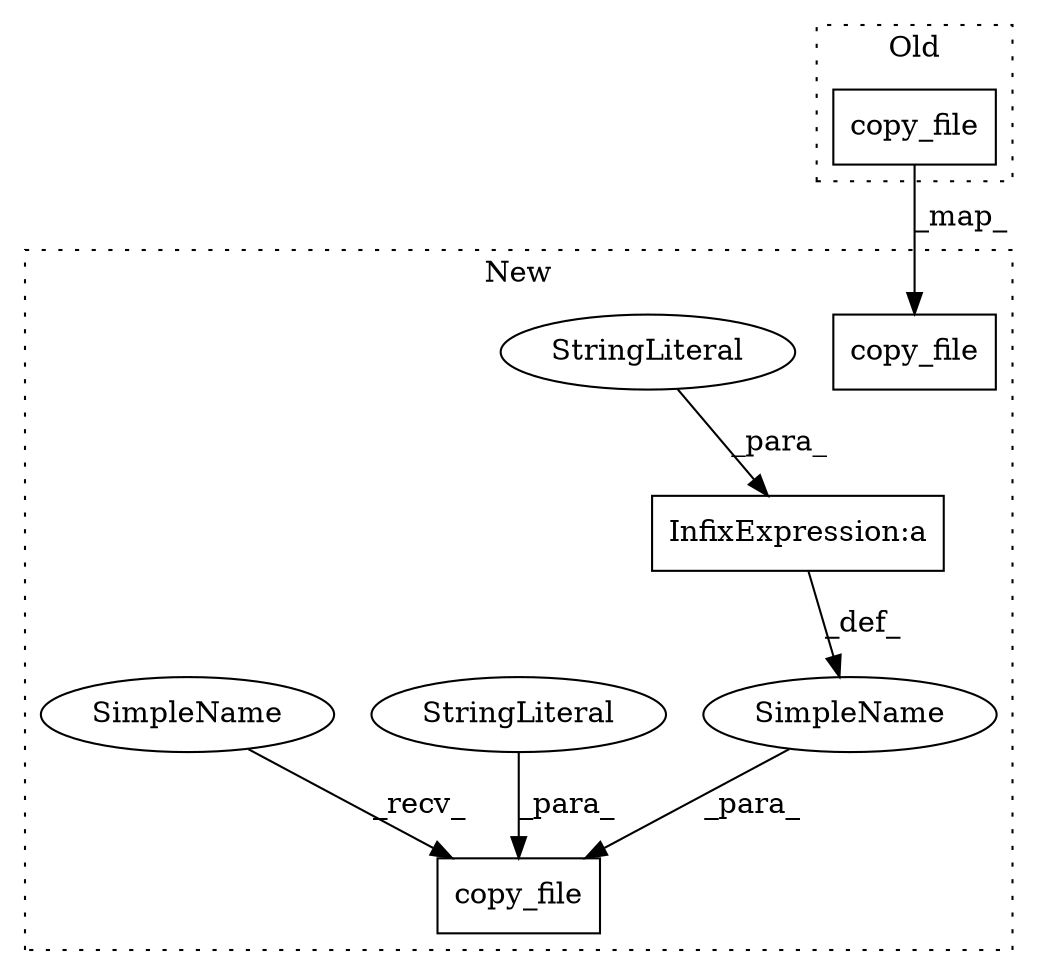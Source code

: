 digraph G {
subgraph cluster0 {
1 [label="copy_file" a="32" s="8712,8781" l="10,1" shape="box"];
label = "Old";
style="dotted";
}
subgraph cluster1 {
2 [label="copy_file" a="32" s="9691,9796" l="10,1" shape="box"];
3 [label="copy_file" a="32" s="8799,8874" l="10,1" shape="box"];
4 [label="InfixExpression:a" a="27" s="8863" l="3" shape="box"];
5 [label="StringLiteral" a="45" s="8846" l="17" shape="ellipse"];
6 [label="SimpleName" a="42" s="" l="" shape="ellipse"];
7 [label="StringLiteral" a="45" s="8809" l="36" shape="ellipse"];
8 [label="SimpleName" a="42" s="8794" l="4" shape="ellipse"];
label = "New";
style="dotted";
}
1 -> 2 [label="_map_"];
4 -> 6 [label="_def_"];
5 -> 4 [label="_para_"];
6 -> 3 [label="_para_"];
7 -> 3 [label="_para_"];
8 -> 3 [label="_recv_"];
}